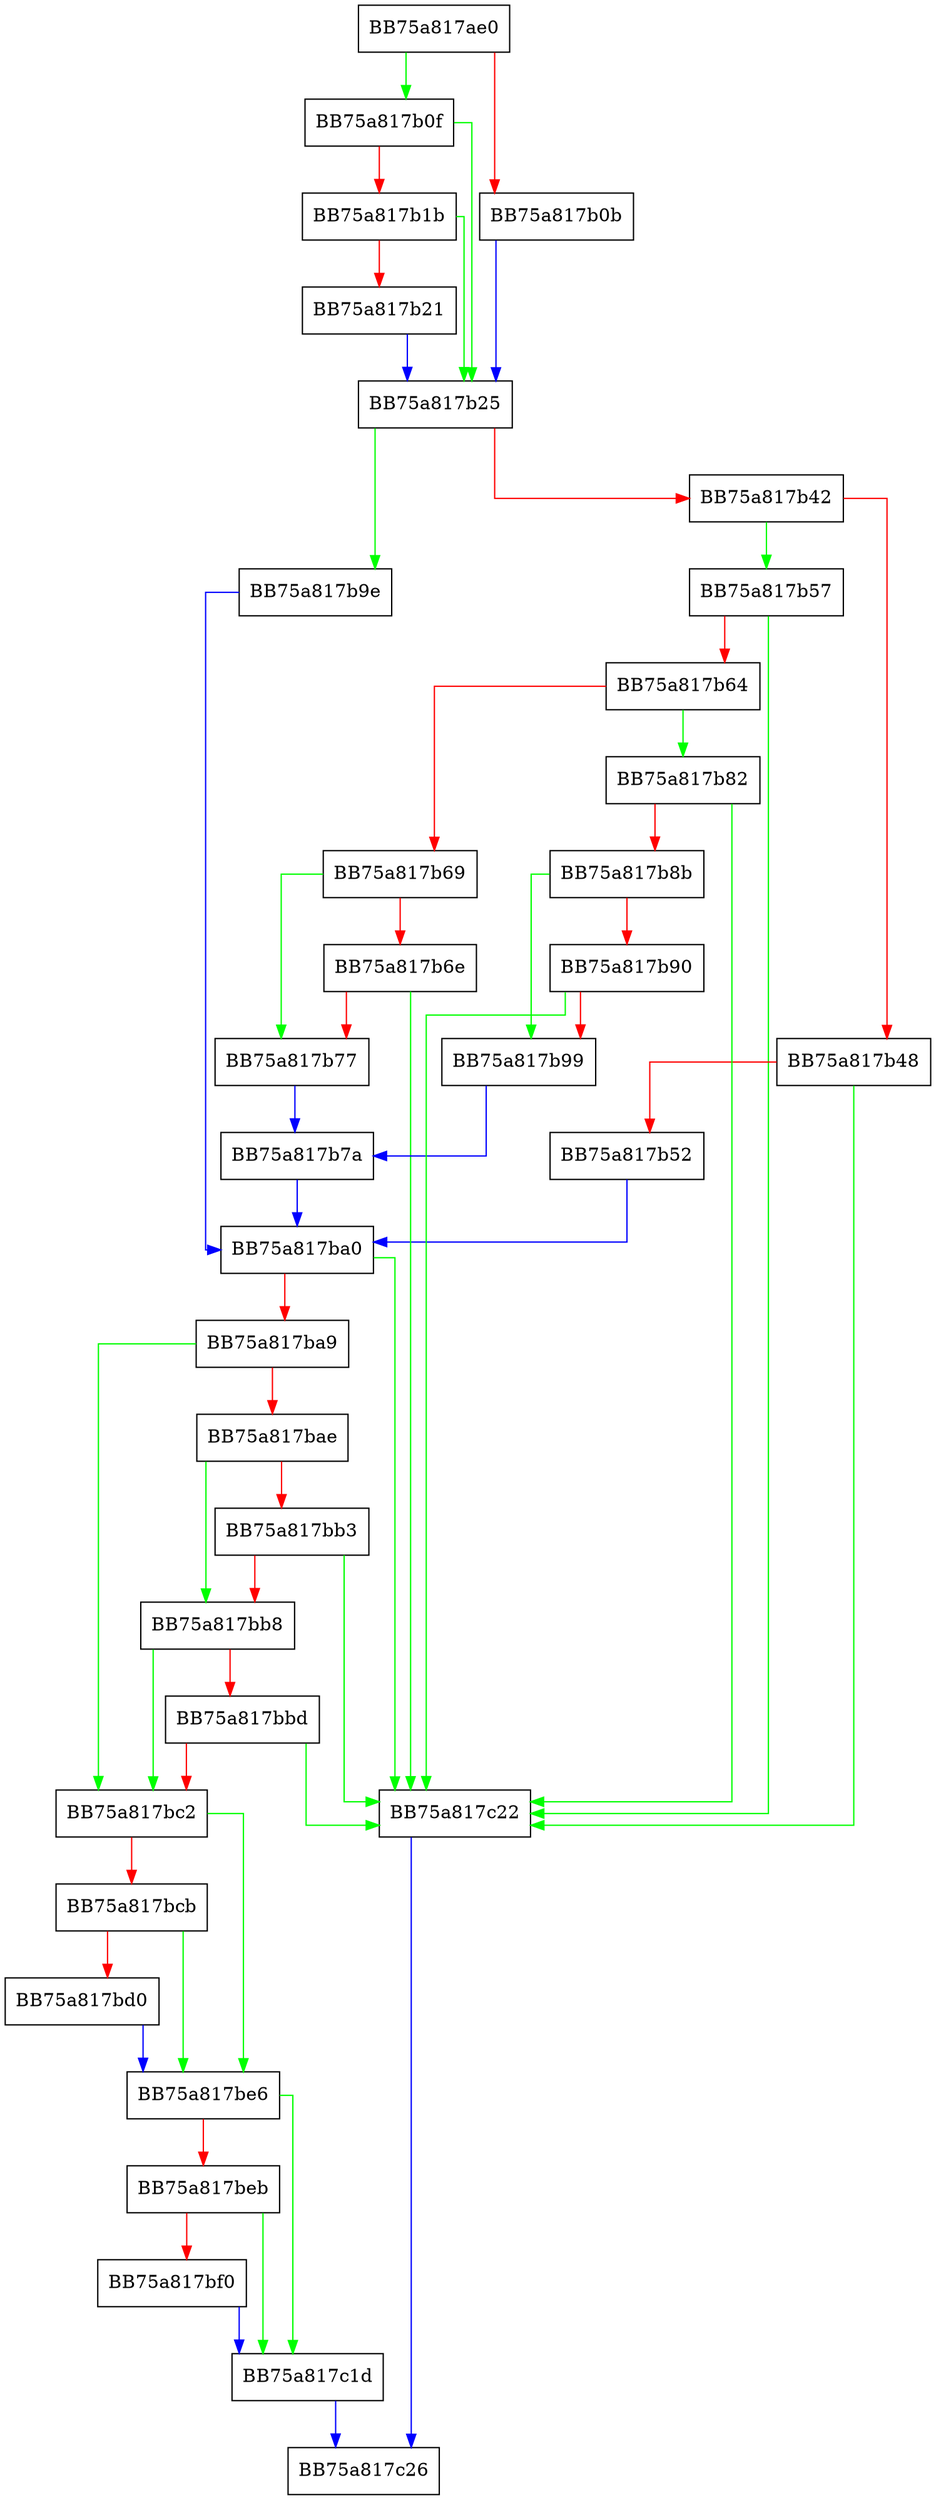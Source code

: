 digraph seekoff {
  node [shape="box"];
  graph [splines=ortho];
  BB75a817ae0 -> BB75a817b0f [color="green"];
  BB75a817ae0 -> BB75a817b0b [color="red"];
  BB75a817b0b -> BB75a817b25 [color="blue"];
  BB75a817b0f -> BB75a817b25 [color="green"];
  BB75a817b0f -> BB75a817b1b [color="red"];
  BB75a817b1b -> BB75a817b25 [color="green"];
  BB75a817b1b -> BB75a817b21 [color="red"];
  BB75a817b21 -> BB75a817b25 [color="blue"];
  BB75a817b25 -> BB75a817b9e [color="green"];
  BB75a817b25 -> BB75a817b42 [color="red"];
  BB75a817b42 -> BB75a817b57 [color="green"];
  BB75a817b42 -> BB75a817b48 [color="red"];
  BB75a817b48 -> BB75a817c22 [color="green"];
  BB75a817b48 -> BB75a817b52 [color="red"];
  BB75a817b52 -> BB75a817ba0 [color="blue"];
  BB75a817b57 -> BB75a817c22 [color="green"];
  BB75a817b57 -> BB75a817b64 [color="red"];
  BB75a817b64 -> BB75a817b82 [color="green"];
  BB75a817b64 -> BB75a817b69 [color="red"];
  BB75a817b69 -> BB75a817b77 [color="green"];
  BB75a817b69 -> BB75a817b6e [color="red"];
  BB75a817b6e -> BB75a817c22 [color="green"];
  BB75a817b6e -> BB75a817b77 [color="red"];
  BB75a817b77 -> BB75a817b7a [color="blue"];
  BB75a817b7a -> BB75a817ba0 [color="blue"];
  BB75a817b82 -> BB75a817c22 [color="green"];
  BB75a817b82 -> BB75a817b8b [color="red"];
  BB75a817b8b -> BB75a817b99 [color="green"];
  BB75a817b8b -> BB75a817b90 [color="red"];
  BB75a817b90 -> BB75a817c22 [color="green"];
  BB75a817b90 -> BB75a817b99 [color="red"];
  BB75a817b99 -> BB75a817b7a [color="blue"];
  BB75a817b9e -> BB75a817ba0 [color="blue"];
  BB75a817ba0 -> BB75a817c22 [color="green"];
  BB75a817ba0 -> BB75a817ba9 [color="red"];
  BB75a817ba9 -> BB75a817bc2 [color="green"];
  BB75a817ba9 -> BB75a817bae [color="red"];
  BB75a817bae -> BB75a817bb8 [color="green"];
  BB75a817bae -> BB75a817bb3 [color="red"];
  BB75a817bb3 -> BB75a817c22 [color="green"];
  BB75a817bb3 -> BB75a817bb8 [color="red"];
  BB75a817bb8 -> BB75a817bc2 [color="green"];
  BB75a817bb8 -> BB75a817bbd [color="red"];
  BB75a817bbd -> BB75a817c22 [color="green"];
  BB75a817bbd -> BB75a817bc2 [color="red"];
  BB75a817bc2 -> BB75a817be6 [color="green"];
  BB75a817bc2 -> BB75a817bcb [color="red"];
  BB75a817bcb -> BB75a817be6 [color="green"];
  BB75a817bcb -> BB75a817bd0 [color="red"];
  BB75a817bd0 -> BB75a817be6 [color="blue"];
  BB75a817be6 -> BB75a817c1d [color="green"];
  BB75a817be6 -> BB75a817beb [color="red"];
  BB75a817beb -> BB75a817c1d [color="green"];
  BB75a817beb -> BB75a817bf0 [color="red"];
  BB75a817bf0 -> BB75a817c1d [color="blue"];
  BB75a817c1d -> BB75a817c26 [color="blue"];
  BB75a817c22 -> BB75a817c26 [color="blue"];
}